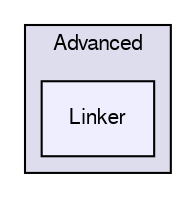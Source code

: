 digraph "Linker" {
  compound=true
  node [ fontsize="10", fontname="FreeSans"];
  edge [ labelfontsize="10", labelfontname="FreeSans"];
  subgraph clusterdir_9df8ad4f408ea532d904f00938df162c {
    graph [ bgcolor="#ddddee", pencolor="black", label="Advanced" fontname="FreeSans", fontsize="10", URL="dir_9df8ad4f408ea532d904f00938df162c.html"]
  dir_25575ebb4bf307c5b43949b152c59a0a [shape=box, label="Linker", style="filled", fillcolor="#eeeeff", pencolor="black", URL="dir_25575ebb4bf307c5b43949b152c59a0a.html"];
  }
}
